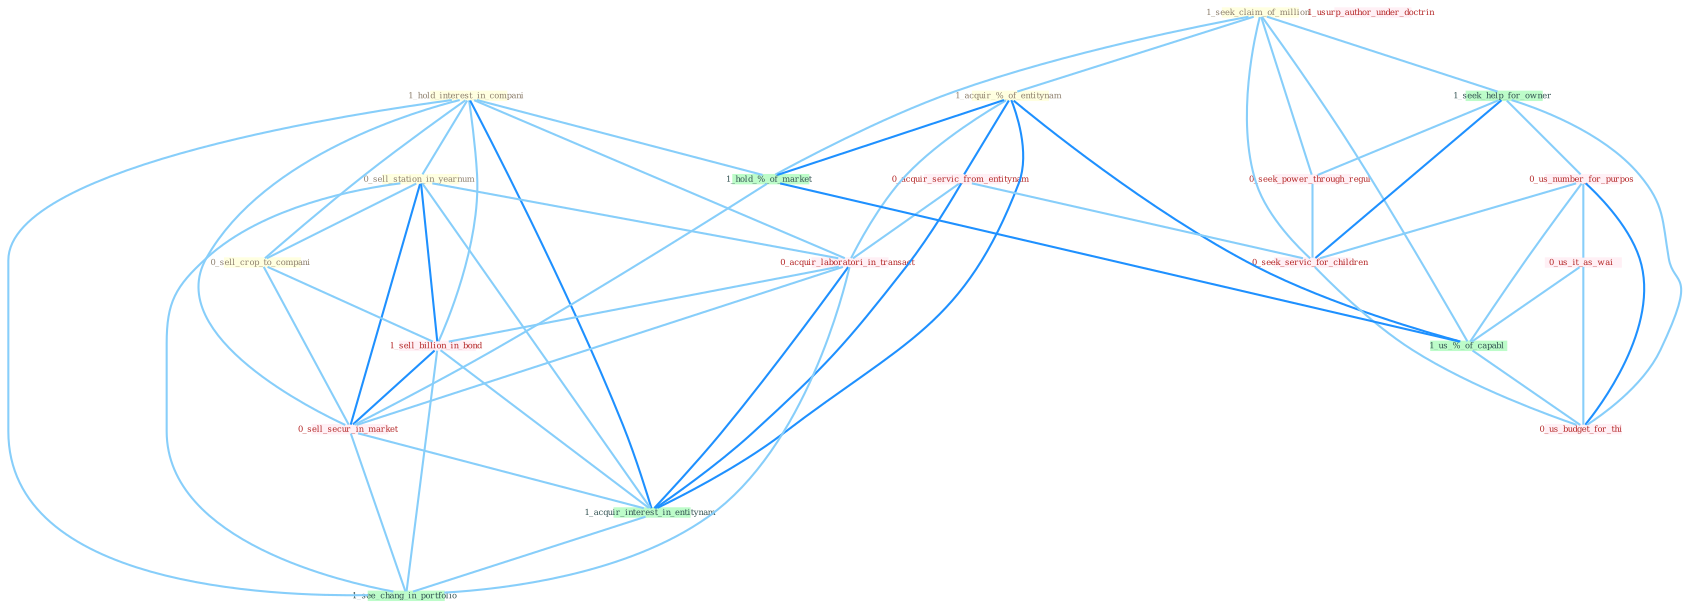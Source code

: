 Graph G{ 
    node
    [shape=polygon,style=filled,width=.5,height=.06,color="#BDFCC9",fixedsize=true,fontsize=4,
    fontcolor="#2f4f4f"];
    {node
    [color="#ffffe0", fontcolor="#8b7d6b"] "1_hold_interest_in_compani " "1_seek_claim_of_million " "0_sell_station_in_yearnum " "1_acquir_%_of_entitynam " "0_sell_crop_to_compani "}
{node [color="#fff0f5", fontcolor="#b22222"] "0_acquir_servic_from_entitynam " "0_seek_power_through_regul " "0_us_number_for_purpos " "0_acquir_laboratori_in_transact " "1_sell_billion_in_bond " "0_us_it_as_wai " "1_usurp_author_under_doctrin " "0_sell_secur_in_market " "0_seek_servic_for_children " "0_us_budget_for_thi "}
edge [color="#B0E2FF"];

	"1_hold_interest_in_compani " -- "0_sell_station_in_yearnum " [w="1", color="#87cefa" ];
	"1_hold_interest_in_compani " -- "0_sell_crop_to_compani " [w="1", color="#87cefa" ];
	"1_hold_interest_in_compani " -- "1_hold_%_of_market " [w="1", color="#87cefa" ];
	"1_hold_interest_in_compani " -- "0_acquir_laboratori_in_transact " [w="1", color="#87cefa" ];
	"1_hold_interest_in_compani " -- "1_sell_billion_in_bond " [w="1", color="#87cefa" ];
	"1_hold_interest_in_compani " -- "0_sell_secur_in_market " [w="1", color="#87cefa" ];
	"1_hold_interest_in_compani " -- "1_acquir_interest_in_entitynam " [w="2", color="#1e90ff" , len=0.8];
	"1_hold_interest_in_compani " -- "1_see_chang_in_portfolio " [w="1", color="#87cefa" ];
	"1_seek_claim_of_million " -- "1_acquir_%_of_entitynam " [w="1", color="#87cefa" ];
	"1_seek_claim_of_million " -- "1_seek_help_for_owner " [w="1", color="#87cefa" ];
	"1_seek_claim_of_million " -- "1_hold_%_of_market " [w="1", color="#87cefa" ];
	"1_seek_claim_of_million " -- "0_seek_power_through_regul " [w="1", color="#87cefa" ];
	"1_seek_claim_of_million " -- "1_us_%_of_capabl " [w="1", color="#87cefa" ];
	"1_seek_claim_of_million " -- "0_seek_servic_for_children " [w="1", color="#87cefa" ];
	"0_sell_station_in_yearnum " -- "0_sell_crop_to_compani " [w="1", color="#87cefa" ];
	"0_sell_station_in_yearnum " -- "0_acquir_laboratori_in_transact " [w="1", color="#87cefa" ];
	"0_sell_station_in_yearnum " -- "1_sell_billion_in_bond " [w="2", color="#1e90ff" , len=0.8];
	"0_sell_station_in_yearnum " -- "0_sell_secur_in_market " [w="2", color="#1e90ff" , len=0.8];
	"0_sell_station_in_yearnum " -- "1_acquir_interest_in_entitynam " [w="1", color="#87cefa" ];
	"0_sell_station_in_yearnum " -- "1_see_chang_in_portfolio " [w="1", color="#87cefa" ];
	"1_acquir_%_of_entitynam " -- "0_acquir_servic_from_entitynam " [w="2", color="#1e90ff" , len=0.8];
	"1_acquir_%_of_entitynam " -- "1_hold_%_of_market " [w="2", color="#1e90ff" , len=0.8];
	"1_acquir_%_of_entitynam " -- "0_acquir_laboratori_in_transact " [w="1", color="#87cefa" ];
	"1_acquir_%_of_entitynam " -- "1_us_%_of_capabl " [w="2", color="#1e90ff" , len=0.8];
	"1_acquir_%_of_entitynam " -- "1_acquir_interest_in_entitynam " [w="2", color="#1e90ff" , len=0.8];
	"0_sell_crop_to_compani " -- "1_sell_billion_in_bond " [w="1", color="#87cefa" ];
	"0_sell_crop_to_compani " -- "0_sell_secur_in_market " [w="1", color="#87cefa" ];
	"1_seek_help_for_owner " -- "0_seek_power_through_regul " [w="1", color="#87cefa" ];
	"1_seek_help_for_owner " -- "0_us_number_for_purpos " [w="1", color="#87cefa" ];
	"1_seek_help_for_owner " -- "0_seek_servic_for_children " [w="2", color="#1e90ff" , len=0.8];
	"1_seek_help_for_owner " -- "0_us_budget_for_thi " [w="1", color="#87cefa" ];
	"0_acquir_servic_from_entitynam " -- "0_acquir_laboratori_in_transact " [w="1", color="#87cefa" ];
	"0_acquir_servic_from_entitynam " -- "1_acquir_interest_in_entitynam " [w="2", color="#1e90ff" , len=0.8];
	"0_acquir_servic_from_entitynam " -- "0_seek_servic_for_children " [w="1", color="#87cefa" ];
	"1_hold_%_of_market " -- "1_us_%_of_capabl " [w="2", color="#1e90ff" , len=0.8];
	"1_hold_%_of_market " -- "0_sell_secur_in_market " [w="1", color="#87cefa" ];
	"0_seek_power_through_regul " -- "0_seek_servic_for_children " [w="1", color="#87cefa" ];
	"0_us_number_for_purpos " -- "0_us_it_as_wai " [w="1", color="#87cefa" ];
	"0_us_number_for_purpos " -- "1_us_%_of_capabl " [w="1", color="#87cefa" ];
	"0_us_number_for_purpos " -- "0_seek_servic_for_children " [w="1", color="#87cefa" ];
	"0_us_number_for_purpos " -- "0_us_budget_for_thi " [w="2", color="#1e90ff" , len=0.8];
	"0_acquir_laboratori_in_transact " -- "1_sell_billion_in_bond " [w="1", color="#87cefa" ];
	"0_acquir_laboratori_in_transact " -- "0_sell_secur_in_market " [w="1", color="#87cefa" ];
	"0_acquir_laboratori_in_transact " -- "1_acquir_interest_in_entitynam " [w="2", color="#1e90ff" , len=0.8];
	"0_acquir_laboratori_in_transact " -- "1_see_chang_in_portfolio " [w="1", color="#87cefa" ];
	"1_sell_billion_in_bond " -- "0_sell_secur_in_market " [w="2", color="#1e90ff" , len=0.8];
	"1_sell_billion_in_bond " -- "1_acquir_interest_in_entitynam " [w="1", color="#87cefa" ];
	"1_sell_billion_in_bond " -- "1_see_chang_in_portfolio " [w="1", color="#87cefa" ];
	"0_us_it_as_wai " -- "1_us_%_of_capabl " [w="1", color="#87cefa" ];
	"0_us_it_as_wai " -- "0_us_budget_for_thi " [w="1", color="#87cefa" ];
	"1_us_%_of_capabl " -- "0_us_budget_for_thi " [w="1", color="#87cefa" ];
	"0_sell_secur_in_market " -- "1_acquir_interest_in_entitynam " [w="1", color="#87cefa" ];
	"0_sell_secur_in_market " -- "1_see_chang_in_portfolio " [w="1", color="#87cefa" ];
	"1_acquir_interest_in_entitynam " -- "1_see_chang_in_portfolio " [w="1", color="#87cefa" ];
	"0_seek_servic_for_children " -- "0_us_budget_for_thi " [w="1", color="#87cefa" ];
}